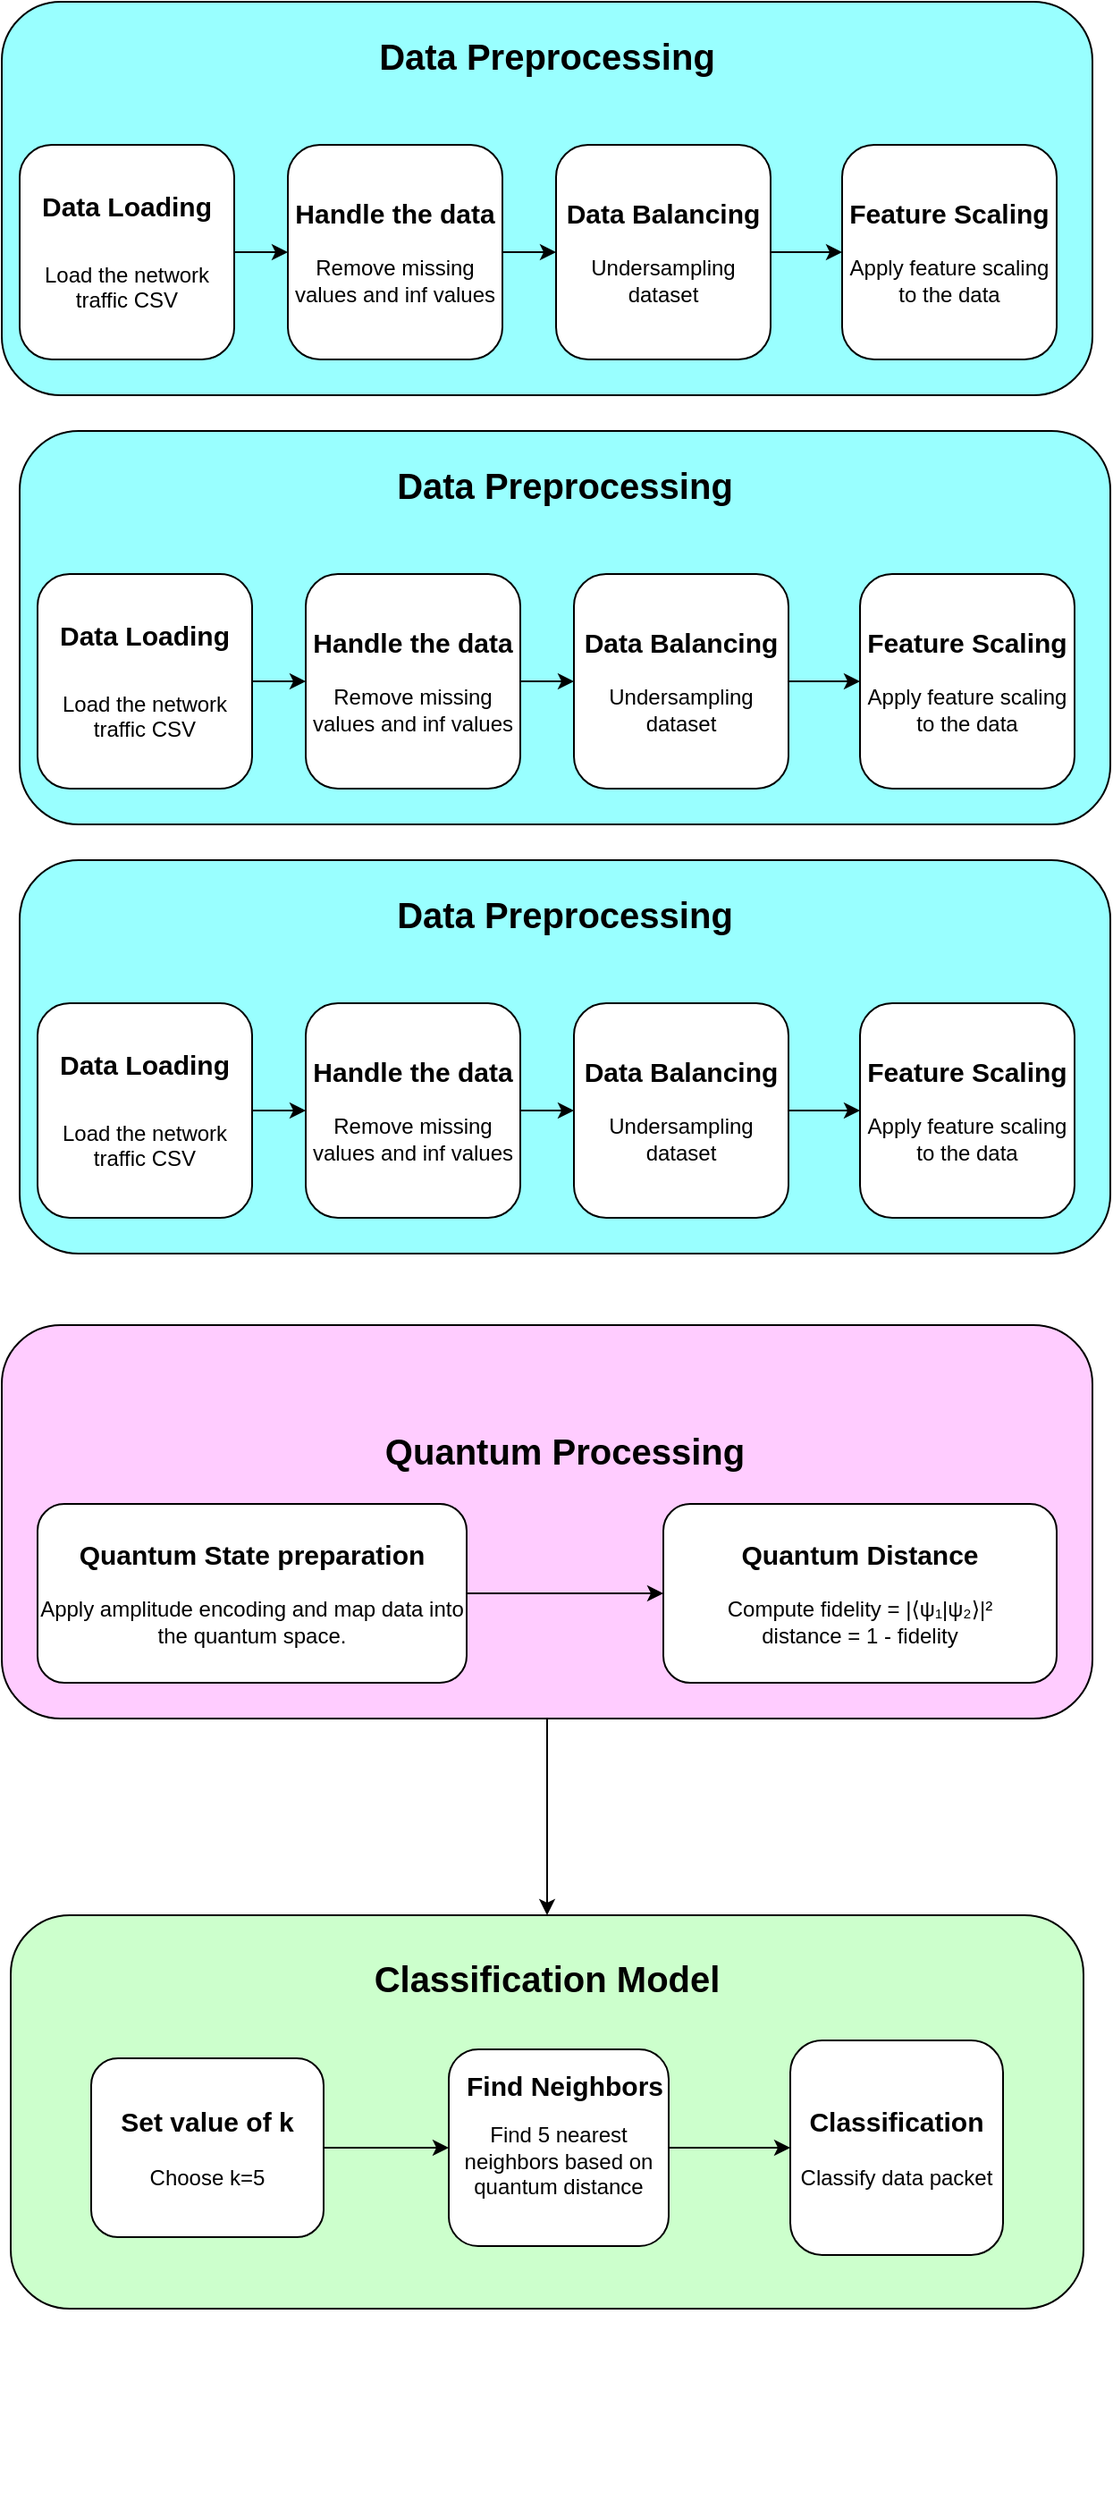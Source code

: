 <mxfile version="26.2.14">
  <diagram name="Page-1" id="IowLkyHsUFm7hj_iNHQr">
    <mxGraphModel dx="1488" dy="790" grid="1" gridSize="10" guides="1" tooltips="1" connect="1" arrows="1" fold="1" page="1" pageScale="1" pageWidth="850" pageHeight="1100" math="0" shadow="0">
      <root>
        <mxCell id="0" />
        <mxCell id="1" parent="0" />
        <mxCell id="tHObwuz-neF_lD4l34wk-1" value="" style="rounded=1;whiteSpace=wrap;html=1;fillColor=light-dark(#99FFFF,#99FFFF);" parent="1" vertex="1">
          <mxGeometry x="170" y="50" width="610" height="220" as="geometry" />
        </mxCell>
        <mxCell id="tHObwuz-neF_lD4l34wk-16" value="" style="edgeStyle=orthogonalEdgeStyle;rounded=0;orthogonalLoop=1;jettySize=auto;html=1;" parent="1" source="tHObwuz-neF_lD4l34wk-2" target="tHObwuz-neF_lD4l34wk-3" edge="1">
          <mxGeometry relative="1" as="geometry" />
        </mxCell>
        <mxCell id="tHObwuz-neF_lD4l34wk-2" value="" style="rounded=1;whiteSpace=wrap;html=1;fillColor=light-dark(#FFCCFF,#FFCCFF);" parent="1" vertex="1">
          <mxGeometry x="170" y="790" width="610" height="220" as="geometry" />
        </mxCell>
        <mxCell id="tHObwuz-neF_lD4l34wk-3" value="&lt;div&gt;&lt;br&gt;&lt;/div&gt;&lt;div&gt;&lt;br&gt;&lt;/div&gt;&lt;div&gt;&lt;br&gt;&lt;/div&gt;&lt;div&gt;&lt;br&gt;&lt;/div&gt;&lt;div&gt;&lt;br&gt;&lt;/div&gt;&lt;div&gt;&lt;br&gt;&lt;/div&gt;&lt;div&gt;&lt;br&gt;&lt;/div&gt;&lt;div&gt;&lt;br&gt;&lt;/div&gt;&lt;div&gt;&lt;br&gt;&lt;/div&gt;&lt;div&gt;&lt;font style=&quot;font-size: 20px;&quot;&gt;&lt;b&gt;Classification Model&lt;/b&gt;&lt;/font&gt;&lt;div&gt;&lt;font style=&quot;font-size: 20px;&quot;&gt;&lt;b&gt;&lt;br&gt;&lt;/b&gt;&lt;/font&gt;&lt;/div&gt;&lt;div&gt;&lt;font style=&quot;font-size: 20px;&quot;&gt;&lt;b&gt;&lt;br&gt;&lt;/b&gt;&lt;/font&gt;&lt;/div&gt;&lt;div&gt;&lt;font style=&quot;font-size: 20px;&quot;&gt;&lt;b&gt;&lt;br&gt;&lt;/b&gt;&lt;/font&gt;&lt;/div&gt;&lt;div&gt;&lt;font style=&quot;font-size: 20px;&quot;&gt;&lt;b&gt;&lt;br&gt;&lt;/b&gt;&lt;/font&gt;&lt;/div&gt;&lt;div&gt;&lt;font style=&quot;font-size: 20px;&quot;&gt;&lt;b&gt;&lt;br&gt;&lt;/b&gt;&lt;/font&gt;&lt;/div&gt;&lt;div&gt;&lt;font style=&quot;font-size: 20px;&quot;&gt;&lt;b&gt;&lt;br&gt;&lt;/b&gt;&lt;/font&gt;&lt;/div&gt;&lt;div&gt;&lt;font style=&quot;font-size: 20px;&quot;&gt;&lt;b&gt;&lt;br&gt;&lt;/b&gt;&lt;/font&gt;&lt;/div&gt;&lt;div&gt;&lt;font style=&quot;font-size: 20px;&quot;&gt;&lt;b&gt;&lt;br&gt;&lt;/b&gt;&lt;/font&gt;&lt;/div&gt;&lt;div&gt;&lt;font style=&quot;font-size: 20px;&quot;&gt;&lt;b&gt;&lt;br&gt;&lt;/b&gt;&lt;/font&gt;&lt;/div&gt;&lt;div&gt;&lt;font style=&quot;font-size: 20px;&quot;&gt;&lt;b&gt;&lt;br&gt;&lt;/b&gt;&lt;/font&gt;&lt;/div&gt;&lt;div&gt;&lt;font style=&quot;font-size: 20px;&quot;&gt;&lt;b&gt;&lt;br&gt;&lt;/b&gt;&lt;/font&gt;&lt;/div&gt;&lt;div&gt;&lt;br&gt;&lt;/div&gt;&lt;/div&gt;" style="rounded=1;whiteSpace=wrap;html=1;fillColor=light-dark(#CCFFCC,#CCFFCC);" parent="1" vertex="1">
          <mxGeometry x="175" y="1120" width="600" height="220" as="geometry" />
        </mxCell>
        <mxCell id="tHObwuz-neF_lD4l34wk-4" value="&lt;font style=&quot;font-size: 20px;&quot;&gt;&lt;b&gt;Data Preprocessing&lt;/b&gt;&lt;/font&gt;" style="text;html=1;align=center;verticalAlign=middle;whiteSpace=wrap;rounded=0;" parent="1" vertex="1">
          <mxGeometry x="180" y="60" width="590" height="40" as="geometry" />
        </mxCell>
        <mxCell id="tHObwuz-neF_lD4l34wk-10" value="" style="edgeStyle=orthogonalEdgeStyle;rounded=0;orthogonalLoop=1;jettySize=auto;html=1;" parent="1" source="tHObwuz-neF_lD4l34wk-5" target="tHObwuz-neF_lD4l34wk-7" edge="1">
          <mxGeometry relative="1" as="geometry" />
        </mxCell>
        <mxCell id="tHObwuz-neF_lD4l34wk-5" value="&lt;font style=&quot;font-size: 15px;&quot;&gt;&lt;b style=&quot;&quot;&gt;Data Loading&lt;/b&gt;&lt;/font&gt;&lt;div&gt;&lt;span style=&quot;font-size: 18px;&quot;&gt;&lt;b&gt;&lt;br&gt;&lt;/b&gt;&lt;/span&gt;&lt;div&gt;Load the network traffic CSV&lt;/div&gt;&lt;/div&gt;" style="rounded=1;whiteSpace=wrap;html=1;" parent="1" vertex="1">
          <mxGeometry x="180" y="130" width="120" height="120" as="geometry" />
        </mxCell>
        <mxCell id="tHObwuz-neF_lD4l34wk-11" value="" style="edgeStyle=orthogonalEdgeStyle;rounded=0;orthogonalLoop=1;jettySize=auto;html=1;" parent="1" source="tHObwuz-neF_lD4l34wk-7" target="tHObwuz-neF_lD4l34wk-8" edge="1">
          <mxGeometry relative="1" as="geometry" />
        </mxCell>
        <mxCell id="tHObwuz-neF_lD4l34wk-7" value="&lt;font style=&quot;font-size: 15px;&quot;&gt;&lt;b&gt;Handle the data&lt;/b&gt;&lt;/font&gt;&lt;div&gt;&lt;br&gt;&lt;/div&gt;&lt;div&gt;Remove missing values and inf values&lt;/div&gt;" style="rounded=1;whiteSpace=wrap;html=1;" parent="1" vertex="1">
          <mxGeometry x="330" y="130" width="120" height="120" as="geometry" />
        </mxCell>
        <mxCell id="tHObwuz-neF_lD4l34wk-12" value="" style="edgeStyle=orthogonalEdgeStyle;rounded=0;orthogonalLoop=1;jettySize=auto;html=1;" parent="1" source="tHObwuz-neF_lD4l34wk-8" target="tHObwuz-neF_lD4l34wk-9" edge="1">
          <mxGeometry relative="1" as="geometry" />
        </mxCell>
        <mxCell id="tHObwuz-neF_lD4l34wk-8" value="&lt;font style=&quot;font-size: 15px;&quot;&gt;&lt;b&gt;Data Balancing&lt;/b&gt;&lt;/font&gt;&lt;div&gt;&lt;br&gt;&lt;/div&gt;&lt;div&gt;Undersampling dataset&lt;/div&gt;" style="rounded=1;whiteSpace=wrap;html=1;" parent="1" vertex="1">
          <mxGeometry x="480" y="130" width="120" height="120" as="geometry" />
        </mxCell>
        <mxCell id="tHObwuz-neF_lD4l34wk-9" value="&lt;font style=&quot;font-size: 15px;&quot;&gt;&lt;b&gt;Feature Scaling&lt;/b&gt;&lt;/font&gt;&lt;div&gt;&lt;br&gt;&lt;/div&gt;&lt;div&gt;Apply feature scaling to the data&lt;/div&gt;" style="rounded=1;whiteSpace=wrap;html=1;" parent="1" vertex="1">
          <mxGeometry x="640" y="130" width="120" height="120" as="geometry" />
        </mxCell>
        <mxCell id="5IH84X5XSTADNQ1NUQGd-1" value="&lt;span style=&quot;font-size: 20px;&quot;&gt;&lt;b&gt;Quantum Processing&lt;/b&gt;&lt;/span&gt;" style="text;html=1;align=center;verticalAlign=middle;whiteSpace=wrap;rounded=0;" parent="1" vertex="1">
          <mxGeometry x="190" y="840" width="590" height="40" as="geometry" />
        </mxCell>
        <mxCell id="5IH84X5XSTADNQ1NUQGd-4" style="edgeStyle=orthogonalEdgeStyle;rounded=0;orthogonalLoop=1;jettySize=auto;html=1;exitX=1;exitY=0.5;exitDx=0;exitDy=0;" parent="1" source="5IH84X5XSTADNQ1NUQGd-2" target="5IH84X5XSTADNQ1NUQGd-3" edge="1">
          <mxGeometry relative="1" as="geometry" />
        </mxCell>
        <mxCell id="5IH84X5XSTADNQ1NUQGd-2" value="&lt;div&gt;&lt;font style=&quot;font-size: 15px;&quot;&gt;&lt;b style=&quot;&quot;&gt;Quantum State preparation&lt;/b&gt;&lt;/font&gt;&lt;/div&gt;&lt;div&gt;&lt;br&gt;&lt;/div&gt;Apply amplitude encoding and map data into&lt;div&gt;the quantum space.&lt;/div&gt;" style="rounded=1;whiteSpace=wrap;html=1;" parent="1" vertex="1">
          <mxGeometry x="190" y="890" width="240" height="100" as="geometry" />
        </mxCell>
        <mxCell id="5IH84X5XSTADNQ1NUQGd-3" value="&lt;font style=&quot;font-size: 15px;&quot;&gt;&lt;b&gt;Quantum Distance&lt;/b&gt;&lt;/font&gt;&lt;div&gt;&lt;br&gt;&lt;/div&gt;&lt;div&gt;Compute fidelity&amp;nbsp;&lt;span style=&quot;background-color: transparent; color: light-dark(rgb(0, 0, 0), rgb(255, 255, 255));&quot;&gt;= |⟨ψ₁|ψ₂⟩|²&lt;/span&gt;&lt;/div&gt;&lt;div&gt;distance = 1 - fidelity&lt;span style=&quot;background-color: transparent; color: light-dark(rgb(0, 0, 0), rgb(255, 255, 255));&quot;&gt;&lt;/span&gt;&lt;/div&gt;" style="rounded=1;whiteSpace=wrap;html=1;" parent="1" vertex="1">
          <mxGeometry x="540" y="890" width="220" height="100" as="geometry" />
        </mxCell>
        <mxCell id="5IH84X5XSTADNQ1NUQGd-11" style="edgeStyle=orthogonalEdgeStyle;rounded=0;orthogonalLoop=1;jettySize=auto;html=1;exitX=1;exitY=0.5;exitDx=0;exitDy=0;entryX=0;entryY=0.5;entryDx=0;entryDy=0;" parent="1" source="5IH84X5XSTADNQ1NUQGd-6" target="5IH84X5XSTADNQ1NUQGd-9" edge="1">
          <mxGeometry relative="1" as="geometry" />
        </mxCell>
        <mxCell id="5IH84X5XSTADNQ1NUQGd-6" value="&lt;div&gt;&lt;br&gt;&lt;/div&gt;Find 5 nearest neighbors based on quantum distance" style="rounded=1;whiteSpace=wrap;html=1;" parent="1" vertex="1">
          <mxGeometry x="420" y="1195" width="123" height="110" as="geometry" />
        </mxCell>
        <mxCell id="5IH84X5XSTADNQ1NUQGd-10" style="edgeStyle=orthogonalEdgeStyle;rounded=0;orthogonalLoop=1;jettySize=auto;html=1;exitX=1;exitY=0.5;exitDx=0;exitDy=0;" parent="1" source="5IH84X5XSTADNQ1NUQGd-7" target="5IH84X5XSTADNQ1NUQGd-6" edge="1">
          <mxGeometry relative="1" as="geometry" />
        </mxCell>
        <mxCell id="5IH84X5XSTADNQ1NUQGd-7" value="&lt;b&gt;&lt;font style=&quot;font-size: 15px;&quot;&gt;Set value of k&lt;/font&gt;&lt;/b&gt;&lt;div&gt;&lt;br&gt;&lt;/div&gt;&lt;div&gt;Choose k=5&lt;/div&gt;" style="rounded=1;whiteSpace=wrap;html=1;" parent="1" vertex="1">
          <mxGeometry x="220" y="1200" width="130" height="100" as="geometry" />
        </mxCell>
        <mxCell id="5IH84X5XSTADNQ1NUQGd-9" value="&lt;b&gt;&lt;font style=&quot;font-size: 15px;&quot;&gt;Classification&lt;/font&gt;&lt;/b&gt;&lt;div&gt;&lt;br&gt;&lt;/div&gt;&lt;div&gt;Classify data packet&lt;/div&gt;" style="rounded=1;whiteSpace=wrap;html=1;" parent="1" vertex="1">
          <mxGeometry x="611" y="1190" width="119" height="120" as="geometry" />
        </mxCell>
        <mxCell id="2wdc7DsvPRnudnOu6lJr-1" value="Find Neighbors" style="text;html=1;align=center;verticalAlign=middle;whiteSpace=wrap;rounded=0;fontSize=15;fontStyle=1" parent="1" vertex="1">
          <mxGeometry x="420" y="1200" width="130" height="30" as="geometry" />
        </mxCell>
        <mxCell id="hvczIfgNtDT0wLWKjFQM-1" value="" style="rounded=1;whiteSpace=wrap;html=1;fillColor=light-dark(#99FFFF,#99FFFF);" vertex="1" parent="1">
          <mxGeometry x="180" y="530" width="610" height="220" as="geometry" />
        </mxCell>
        <mxCell id="hvczIfgNtDT0wLWKjFQM-2" value="&lt;font style=&quot;font-size: 20px;&quot;&gt;&lt;b&gt;Data Preprocessing&lt;/b&gt;&lt;/font&gt;" style="text;html=1;align=center;verticalAlign=middle;whiteSpace=wrap;rounded=0;" vertex="1" parent="1">
          <mxGeometry x="190" y="540" width="590" height="40" as="geometry" />
        </mxCell>
        <mxCell id="hvczIfgNtDT0wLWKjFQM-3" value="" style="edgeStyle=orthogonalEdgeStyle;rounded=0;orthogonalLoop=1;jettySize=auto;html=1;" edge="1" parent="1" source="hvczIfgNtDT0wLWKjFQM-4" target="hvczIfgNtDT0wLWKjFQM-6">
          <mxGeometry relative="1" as="geometry" />
        </mxCell>
        <mxCell id="hvczIfgNtDT0wLWKjFQM-4" value="&lt;font style=&quot;font-size: 15px;&quot;&gt;&lt;b style=&quot;&quot;&gt;Data Loading&lt;/b&gt;&lt;/font&gt;&lt;div&gt;&lt;span style=&quot;font-size: 18px;&quot;&gt;&lt;b&gt;&lt;br&gt;&lt;/b&gt;&lt;/span&gt;&lt;div&gt;Load the network traffic CSV&lt;/div&gt;&lt;/div&gt;" style="rounded=1;whiteSpace=wrap;html=1;" vertex="1" parent="1">
          <mxGeometry x="190" y="610" width="120" height="120" as="geometry" />
        </mxCell>
        <mxCell id="hvczIfgNtDT0wLWKjFQM-5" value="" style="edgeStyle=orthogonalEdgeStyle;rounded=0;orthogonalLoop=1;jettySize=auto;html=1;" edge="1" parent="1" source="hvczIfgNtDT0wLWKjFQM-6" target="hvczIfgNtDT0wLWKjFQM-8">
          <mxGeometry relative="1" as="geometry" />
        </mxCell>
        <mxCell id="hvczIfgNtDT0wLWKjFQM-6" value="&lt;font style=&quot;font-size: 15px;&quot;&gt;&lt;b&gt;Handle the data&lt;/b&gt;&lt;/font&gt;&lt;div&gt;&lt;br&gt;&lt;/div&gt;&lt;div&gt;Remove missing values and inf values&lt;/div&gt;" style="rounded=1;whiteSpace=wrap;html=1;" vertex="1" parent="1">
          <mxGeometry x="340" y="610" width="120" height="120" as="geometry" />
        </mxCell>
        <mxCell id="hvczIfgNtDT0wLWKjFQM-7" value="" style="edgeStyle=orthogonalEdgeStyle;rounded=0;orthogonalLoop=1;jettySize=auto;html=1;" edge="1" parent="1" source="hvczIfgNtDT0wLWKjFQM-8" target="hvczIfgNtDT0wLWKjFQM-9">
          <mxGeometry relative="1" as="geometry" />
        </mxCell>
        <mxCell id="hvczIfgNtDT0wLWKjFQM-8" value="&lt;font style=&quot;font-size: 15px;&quot;&gt;&lt;b&gt;Data Balancing&lt;/b&gt;&lt;/font&gt;&lt;div&gt;&lt;br&gt;&lt;/div&gt;&lt;div&gt;Undersampling dataset&lt;/div&gt;" style="rounded=1;whiteSpace=wrap;html=1;" vertex="1" parent="1">
          <mxGeometry x="490" y="610" width="120" height="120" as="geometry" />
        </mxCell>
        <mxCell id="hvczIfgNtDT0wLWKjFQM-9" value="&lt;font style=&quot;font-size: 15px;&quot;&gt;&lt;b&gt;Feature Scaling&lt;/b&gt;&lt;/font&gt;&lt;div&gt;&lt;br&gt;&lt;/div&gt;&lt;div&gt;Apply feature scaling to the data&lt;/div&gt;" style="rounded=1;whiteSpace=wrap;html=1;" vertex="1" parent="1">
          <mxGeometry x="650" y="610" width="120" height="120" as="geometry" />
        </mxCell>
        <mxCell id="hvczIfgNtDT0wLWKjFQM-11" value="" style="rounded=1;whiteSpace=wrap;html=1;fillColor=light-dark(#99FFFF,#99FFFF);" vertex="1" parent="1">
          <mxGeometry x="180" y="290" width="610" height="220" as="geometry" />
        </mxCell>
        <mxCell id="hvczIfgNtDT0wLWKjFQM-12" value="&lt;font style=&quot;font-size: 20px;&quot;&gt;&lt;b&gt;Data Preprocessing&lt;/b&gt;&lt;/font&gt;" style="text;html=1;align=center;verticalAlign=middle;whiteSpace=wrap;rounded=0;" vertex="1" parent="1">
          <mxGeometry x="190" y="300" width="590" height="40" as="geometry" />
        </mxCell>
        <mxCell id="hvczIfgNtDT0wLWKjFQM-13" value="" style="edgeStyle=orthogonalEdgeStyle;rounded=0;orthogonalLoop=1;jettySize=auto;html=1;" edge="1" parent="1" source="hvczIfgNtDT0wLWKjFQM-14" target="hvczIfgNtDT0wLWKjFQM-16">
          <mxGeometry relative="1" as="geometry" />
        </mxCell>
        <mxCell id="hvczIfgNtDT0wLWKjFQM-14" value="&lt;font style=&quot;font-size: 15px;&quot;&gt;&lt;b style=&quot;&quot;&gt;Data Loading&lt;/b&gt;&lt;/font&gt;&lt;div&gt;&lt;span style=&quot;font-size: 18px;&quot;&gt;&lt;b&gt;&lt;br&gt;&lt;/b&gt;&lt;/span&gt;&lt;div&gt;Load the network traffic CSV&lt;/div&gt;&lt;/div&gt;" style="rounded=1;whiteSpace=wrap;html=1;" vertex="1" parent="1">
          <mxGeometry x="190" y="370" width="120" height="120" as="geometry" />
        </mxCell>
        <mxCell id="hvczIfgNtDT0wLWKjFQM-15" value="" style="edgeStyle=orthogonalEdgeStyle;rounded=0;orthogonalLoop=1;jettySize=auto;html=1;" edge="1" parent="1" source="hvczIfgNtDT0wLWKjFQM-16" target="hvczIfgNtDT0wLWKjFQM-18">
          <mxGeometry relative="1" as="geometry" />
        </mxCell>
        <mxCell id="hvczIfgNtDT0wLWKjFQM-16" value="&lt;font style=&quot;font-size: 15px;&quot;&gt;&lt;b&gt;Handle the data&lt;/b&gt;&lt;/font&gt;&lt;div&gt;&lt;br&gt;&lt;/div&gt;&lt;div&gt;Remove missing values and inf values&lt;/div&gt;" style="rounded=1;whiteSpace=wrap;html=1;" vertex="1" parent="1">
          <mxGeometry x="340" y="370" width="120" height="120" as="geometry" />
        </mxCell>
        <mxCell id="hvczIfgNtDT0wLWKjFQM-17" value="" style="edgeStyle=orthogonalEdgeStyle;rounded=0;orthogonalLoop=1;jettySize=auto;html=1;" edge="1" parent="1" source="hvczIfgNtDT0wLWKjFQM-18" target="hvczIfgNtDT0wLWKjFQM-19">
          <mxGeometry relative="1" as="geometry" />
        </mxCell>
        <mxCell id="hvczIfgNtDT0wLWKjFQM-18" value="&lt;font style=&quot;font-size: 15px;&quot;&gt;&lt;b&gt;Data Balancing&lt;/b&gt;&lt;/font&gt;&lt;div&gt;&lt;br&gt;&lt;/div&gt;&lt;div&gt;Undersampling dataset&lt;/div&gt;" style="rounded=1;whiteSpace=wrap;html=1;" vertex="1" parent="1">
          <mxGeometry x="490" y="370" width="120" height="120" as="geometry" />
        </mxCell>
        <mxCell id="hvczIfgNtDT0wLWKjFQM-19" value="&lt;font style=&quot;font-size: 15px;&quot;&gt;&lt;b&gt;Feature Scaling&lt;/b&gt;&lt;/font&gt;&lt;div&gt;&lt;br&gt;&lt;/div&gt;&lt;div&gt;Apply feature scaling to the data&lt;/div&gt;" style="rounded=1;whiteSpace=wrap;html=1;" vertex="1" parent="1">
          <mxGeometry x="650" y="370" width="120" height="120" as="geometry" />
        </mxCell>
      </root>
    </mxGraphModel>
  </diagram>
</mxfile>
